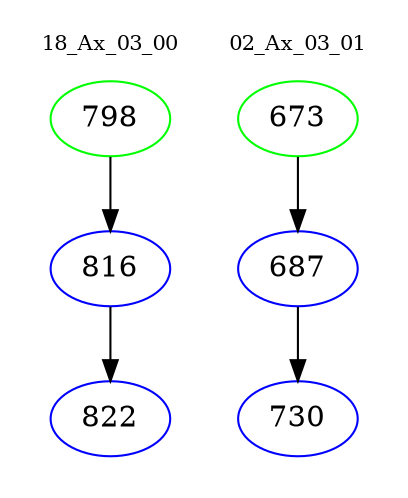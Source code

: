 digraph{
subgraph cluster_0 {
color = white
label = "18_Ax_03_00";
fontsize=10;
T0_798 [label="798", color="green"]
T0_798 -> T0_816 [color="black"]
T0_816 [label="816", color="blue"]
T0_816 -> T0_822 [color="black"]
T0_822 [label="822", color="blue"]
}
subgraph cluster_1 {
color = white
label = "02_Ax_03_01";
fontsize=10;
T1_673 [label="673", color="green"]
T1_673 -> T1_687 [color="black"]
T1_687 [label="687", color="blue"]
T1_687 -> T1_730 [color="black"]
T1_730 [label="730", color="blue"]
}
}
